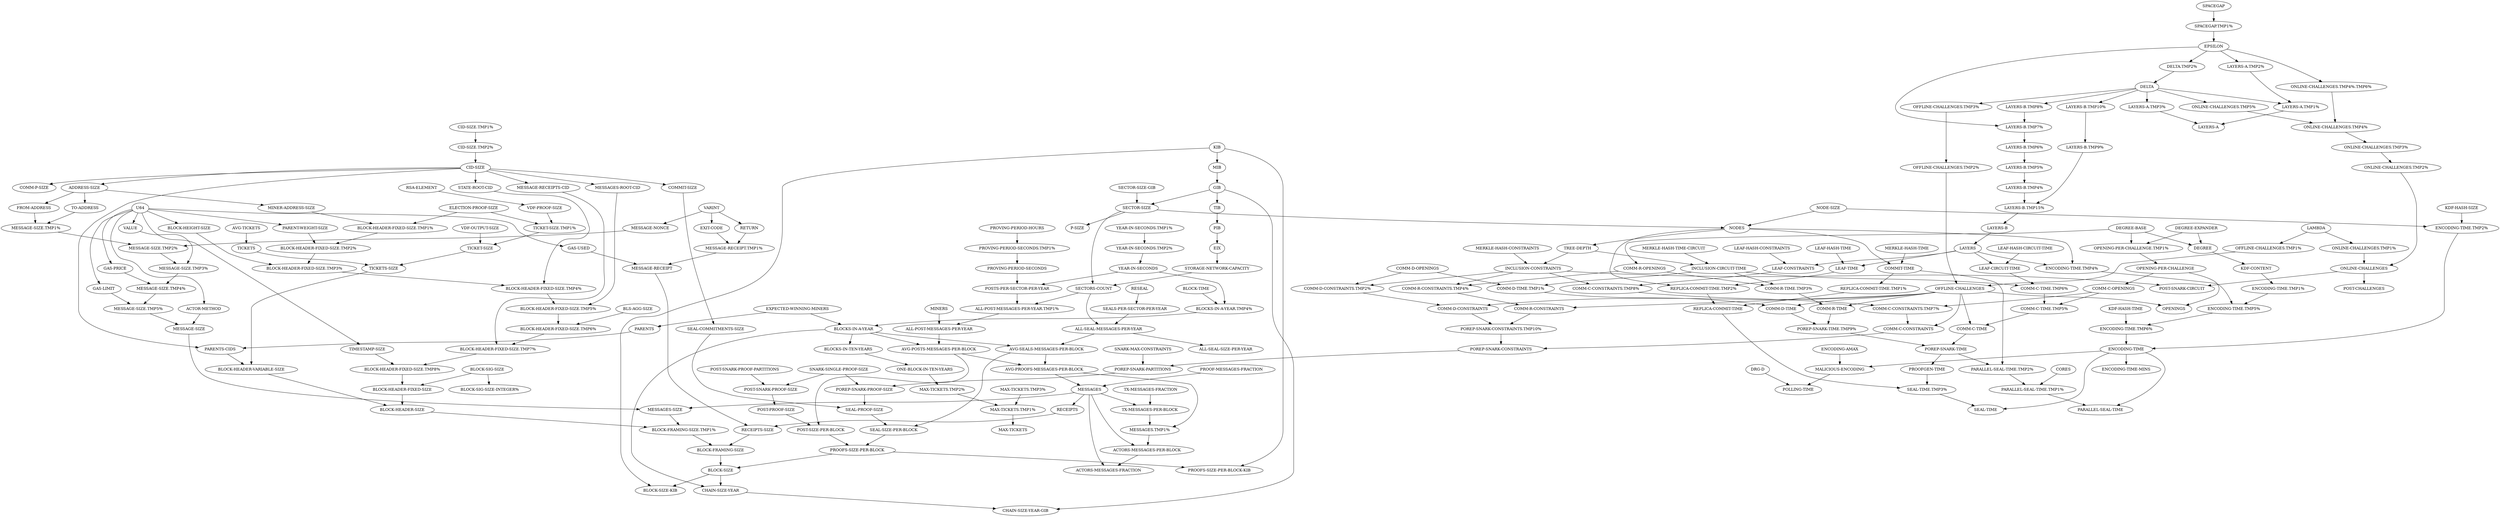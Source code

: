 digraph {
  "224" [label="ACTORS-MESSAGES-FRACTION"];
  "223" [label="ACTORS-MESSAGES-PER-BLOCK"];
  "222" [label="MESSAGES.TMP1%"];
  "221" [label="TX-MESSAGES-FRACTION"];
  "220" [label="TX-MESSAGES-PER-BLOCK"];
  "219" [label="BLOCK-SIZE-KIB"];
  "218" [label="CHAIN-SIZE-YEAR-GIB"];
  "217" [label="CHAIN-SIZE-YEAR"];
  "216" [label="BLOCK-SIZE"];
  "215" [label="BLOCK-FRAMING-SIZE"];
  "214" [label="RECEIPTS-SIZE"];
  "213" [label="RECEIPTS"];
  "212" [label="BLOCK-FRAMING-SIZE.TMP1%"];
  "211" [label="MESSAGES-SIZE"];
  "210" [label="MESSAGES"];
  "209" [label="PROOF-MESSAGES-FRACTION"];
  "208" [label="PROOFS-SIZE-PER-BLOCK-KIB"];
  "207" [label="PROOFS-SIZE-PER-BLOCK"];
  "206" [label="POST-SIZE-PER-BLOCK"];
  "205" [label="SEAL-SIZE-PER-BLOCK"];
  "204" [label="AVG-PROOFS-MESSAGES-PER-BLOCK"];
  "203" [label="AVG-POSTS-MESSAGES-PER-BLOCK"];
  "202" [label="AVG-SEALS-MESSAGES-PER-BLOCK"];
  "201" [label="ALL-POST-MESSAGES-PER-YEAR"];
  "200" [label="MINERS"];
  "199" [label="ALL-POST-MESSAGES-PER-YEAR.TMP1%"];
  "198" [label="ALL-SEAL-SIZE-PER-YEAR"];
  "197" [label="ALL-SEAL-MESSAGES-PER-YEAR"];
  "196" [label="SECTORS-COUNT"];
  "195" [label="STORAGE-NETWORK-CAPACITY"];
  "194" [label="POSTS-PER-SECTOR-PER-YEAR"];
  "193" [label="SEALS-PER-SECTOR-PER-YEAR"];
  "192" [label="RESEAL"];
  "191" [label="PROVING-PERIOD-SECONDS"];
  "190" [label="PROVING-PERIOD-SECONDS.TMP1%"];
  "189" [label="PROVING-PERIOD-HOURS"];
  "188" [label="P-SIZE"];
  "187" [label="COMM-P-SIZE"];
  "186" [label="MAX-TICKETS"];
  "185" [label="MAX-TICKETS.TMP3%"];
  "184" [label="MAX-TICKETS.TMP1%"];
  "183" [label="MAX-TICKETS.TMP2%"];
  "182" [label="ONE-BLOCK-IN-TEN-YEARS"];
  "181" [label="BLOCKS-IN-TEN-YEARS"];
  "180" [label="BLOCKS-IN-A-YEAR"];
  "179" [label="BLOCKS-IN-A-YEAR.TMP4%"];
  "178" [label="BLOCK-TIME"];
  "177" [label="BLOCK-HEADER-SIZE"];
  "176" [label="BLOCK-HEADER-VARIABLE-SIZE"];
  "175" [label="TICKETS-SIZE"];
  "174" [label="TICKETS"];
  "173" [label="AVG-TICKETS"];
  "172" [label="POST-PROOF-SIZE"];
  "171" [label="POST-SNARK-PROOF-PARTITIONS"];
  "170" [label="POST-SNARK-PROOF-SIZE"];
  "169" [label="POST-SNARK-CIRCUIT"];
  "168" [label="POST-CHALLENGES"];
  "167" [label="PARALLEL-SEAL-TIME"];
  "166" [label="PARALLEL-SEAL-TIME.TMP1%"];
  "165" [label="CORES"];
  "164" [label="PARALLEL-SEAL-TIME.TMP2%"];
  "163" [label="SEAL-TIME"];
  "162" [label="SEAL-TIME.TMP3%"];
  "161" [label="SEAL-PROOF-SIZE"];
  "160" [label="PROOFGEN-TIME"];
  "159" [label="SNARK-SINGLE-PROOF-SIZE"];
  "158" [label="POREP-SNARK-PROOF-SIZE"];
  "157" [label="POREP-SNARK-PARTITIONS"];
  "156" [label="SNARK-MAX-CONSTRAINTS"];
  "155" [label="POREP-SNARK-CONSTRAINTS"];
  "154" [label="POREP-SNARK-TIME"];
  "153" [label="COMM-C-CONSTRAINTS"];
  "152" [label="COMM-C-CONSTRAINTS.TMP7%"];
  "151" [label="COMM-C-TIME"];
  "150" [label="COMM-C-TIME.TMP5%"];
  "149" [label="COMM-C-OPENINGS"];
  "148" [label="OPENINGS"];
  "147" [label="OPENING-PER-CHALLENGE"];
  "146" [label="OPENING-PER-CHALLENGE.TMP1%"];
  "145" [label="ONLINE-CHALLENGES"];
  "144" [label="ONLINE-CHALLENGES.TMP2%"];
  "143" [label="ONLINE-CHALLENGES.TMP3%"];
  "142" [label="ONLINE-CHALLENGES.TMP4%"];
  "141" [label="ONLINE-CHALLENGES.TMP4%.TMP6%"];
  "140" [label="ONLINE-CHALLENGES.TMP5%"];
  "139" [label="ONLINE-CHALLENGES.TMP1%"];
  "138" [label="POREP-SNARK-CONSTRAINTS.TMP10%"];
  "137" [label="POREP-SNARK-TIME.TMP9%"];
  "136" [label="COMM-R-CONSTRAINTS"];
  "135" [label="COMM-R-TIME"];
  "134" [label="COMM-D-CONSTRAINTS"];
  "133" [label="COMM-D-TIME"];
  "132" [label="OFFLINE-CHALLENGES"];
  "131" [label="OFFLINE-CHALLENGES.TMP2%"];
  "130" [label="OFFLINE-CHALLENGES.TMP3%"];
  "129" [label="OFFLINE-CHALLENGES.TMP1%"];
  "128" [label="LAMBDA"];
  "127" [label="COMM-C-CONSTRAINTS.TMP8%"];
  "126" [label="COMM-C-TIME.TMP6%"];
  "125" [label="REPLICA-COMMIT-TIME"];
  "124" [label="REPLICA-COMMIT-TIME.TMP2%"];
  "123" [label="LEAF-HASH-TIME"];
  "122" [label="LEAF-TIME"];
  "121" [label="LEAF-HASH-CIRCUIT-TIME"];
  "120" [label="LEAF-CIRCUIT-TIME"];
  "119" [label="LEAF-HASH-CONSTRAINTS"];
  "118" [label="LEAF-CONSTRAINTS"];
  "117" [label="POLLING-TIME"];
  "116" [label="DRG-D"];
  "115" [label="MALICIOUS-ENCODING"];
  "114" [label="ENCODING-AMAX"];
  "113" [label="ENCODING-TIME-MINS"];
  "112" [label="ENCODING-TIME"];
  "111" [label="ENCODING-TIME.TMP6%"];
  "110" [label="KDF-HASH-TIME"];
  "109" [label="ENCODING-TIME.TMP5%"];
  "108" [label="ENCODING-TIME.TMP4%"];
  "107" [label="LAYERS"];
  "106" [label="LAYERS-B"];
  "105" [label="LAYERS-B.TMP15%"];
  "104" [label="LAYERS-B.TMP9%"];
  "103" [label="LAYERS-B.TMP10%"];
  "102" [label="LAYERS-B.TMP4%"];
  "101" [label="LAYERS-B.TMP5%"];
  "100" [label="LAYERS-B.TMP6%"];
  "99" [label="LAYERS-B.TMP7%"];
  "98" [label="LAYERS-B.TMP8%"];
  "97" [label="LAYERS-A"];
  "96" [label="LAYERS-A.TMP3%"];
  "95" [label="LAYERS-A.TMP1%"];
  "94" [label="DELTA"];
  "93" [label="DELTA.TMP2%"];
  "92" [label="LAYERS-A.TMP2%"];
  "91" [label="EPSILON"];
  "90" [label="SPACEGAP.TMP1%"];
  "89" [label="SPACEGAP"];
  "88" [label="COMM-R-CONSTRAINTS.TMP4%"];
  "87" [label="COMM-R-TIME.TMP3%"];
  "86" [label="COMM-R-OPENINGS"];
  "85" [label="COMM-D-CONSTRAINTS.TMP2%"];
  "84" [label="COMM-D-TIME.TMP1%"];
  "83" [label="COMM-D-OPENINGS"];
  "82" [label="REPLICA-COMMIT-TIME.TMP1%"];
  "81" [label="MERKLE-HASH-TIME"];
  "80" [label="COMMIT-TIME"];
  "79" [label="MERKLE-HASH-CONSTRAINTS"];
  "78" [label="INCLUSION-CONSTRAINTS"];
  "77" [label="MERKLE-HASH-TIME-CIRCUIT"];
  "76" [label="INCLUSION-CIRCUIT-TIME"];
  "75" [label="TREE-DEPTH"];
  "74" [label="SEAL-COMMITMENTS-SIZE"];
  "73" [label="COMMIT-SIZE"];
  "72" [label="KDF-HASH-SIZE"];
  "71" [label="ENCODING-TIME.TMP2%"];
  "70" [label="ENCODING-TIME.TMP1%"];
  "69" [label="KDF-CONTENT"];
  "68" [label="NODES"];
  "67" [label="NODE-SIZE"];
  "66" [label="SECTOR-SIZE-GIB"];
  "65" [label="SECTOR-SIZE"];
  "64" [label="DEGREE-EXPANDER"];
  "63" [label="DEGREE"];
  "62" [label="DEGREE-BASE"];
  "61" [label="TICKET-SIZE"];
  "60" [label="VDF-OUTPUT-SIZE"];
  "59" [label="TICKET-SIZE.TMP1%"];
  "58" [label="VDF-PROOF-SIZE"];
  "57" [label="RSA-ELEMENT"];
  "56" [label="BLOCK-SIG-SIZE-INTEGER%"];
  "55" [label="BLOCK-HEADER-FIXED-SIZE"];
  "54" [label="BLOCK-SIG-SIZE"];
  "53" [label="BLOCK-HEADER-FIXED-SIZE.TMP8%"];
  "52" [label="TIMESTAMP-SIZE"];
  "51" [label="BLOCK-HEADER-FIXED-SIZE.TMP7%"];
  "50" [label="BLOCK-HEADER-FIXED-SIZE.TMP6%"];
  "49" [label="BLS-AGG-SIZE"];
  "48" [label="PARENTS-CIDS"];
  "47" [label="PARENTS"];
  "46" [label="EXPECTED-WINNING-MINERS"];
  "45" [label="BLOCK-HEADER-FIXED-SIZE.TMP5%"];
  "44" [label="BLOCK-HEADER-FIXED-SIZE.TMP4%"];
  "43" [label="BLOCK-HEADER-FIXED-SIZE.TMP3%"];
  "42" [label="BLOCK-HEADER-FIXED-SIZE.TMP2%"];
  "41" [label="ELECTION-PROOF-SIZE"];
  "40" [label="BLOCK-HEADER-FIXED-SIZE.TMP1%"];
  "39" [label="MINER-ADDRESS-SIZE"];
  "38" [label="BLOCK-HEIGHT-SIZE"];
  "37" [label="PARENT-WEIGHT-SIZE"];
  "36" [label="STATE-ROOT-CID"];
  "35" [label="MESSAGE-RECEIPT"];
  "34" [label="GAS-USED"];
  "33" [label="MESSAGE-RECEIPT.TMP1%"];
  "32" [label="RETURN"];
  "31" [label="EXIT-CODE"];
  "30" [label="MESSAGE-RECEIPTS-CID"];
  "29" [label="MESSAGE-SIZE"];
  "28" [label="ACTOR-METHOD"];
  "27" [label="MESSAGE-SIZE.TMP5%"];
  "26" [label="GAS-LIMIT"];
  "25" [label="MESSAGE-SIZE.TMP4%"];
  "24" [label="GAS-PRICE"];
  "23" [label="MESSAGE-SIZE.TMP3%"];
  "22" [label="VALUE"];
  "21" [label="U64"];
  "20" [label="MESSAGE-SIZE.TMP2%"];
  "19" [label="MESSAGE-NONCE"];
  "18" [label="VARINT"];
  "17" [label="MESSAGE-SIZE.TMP1%"];
  "16" [label="FROM-ADDRESS"];
  "15" [label="TO-ADDRESS"];
  "14" [label="MESSAGES-ROOT-CID"];
  "13" [label="ADDRESS-SIZE"];
  "12" [label="YEAR-IN-SECONDS"];
  "11" [label="YEAR-IN-SECONDS.TMP2%"];
  "10" [label="YEAR-IN-SECONDS.TMP1%"];
  "9" [label="EIX"];
  "8" [label="PIB"];
  "7" [label="TIB"];
  "6" [label="GIB"];
  "5" [label="MIB"];
  "4" [label="KIB"];
  "3" [label="CID-SIZE"];
  "2" [label="CID-SIZE.TMP2%"];
  "1" [label="CID-SIZE.TMP1%"];
  "223" -> "224"[];
  "210" -> "224"[];
  "222" -> "223"[];
  "210" -> "223"[];
  "204" -> "222"[];
  "220" -> "222"[];
  "221" -> "220"[];
  "210" -> "220"[];
  "216" -> "219"[];
  "4" -> "219"[];
  "217" -> "218"[];
  "6" -> "218"[];
  "180" -> "217"[];
  "216" -> "217"[];
  "207" -> "216"[];
  "215" -> "216"[];
  "212" -> "215"[];
  "214" -> "215"[];
  "35" -> "214"[];
  "213" -> "214"[];
  "210" -> "213"[];
  "177" -> "212"[];
  "211" -> "212"[];
  "29" -> "211"[];
  "210" -> "211"[];
  "204" -> "210"[];
  "209" -> "210"[];
  "207" -> "208"[];
  "4" -> "208"[];
  "205" -> "207"[];
  "206" -> "207"[];
  "203" -> "206"[];
  "172" -> "206"[];
  "202" -> "205"[];
  "161" -> "205"[];
  "202" -> "204"[];
  "203" -> "204"[];
  "201" -> "203"[];
  "180" -> "203"[];
  "197" -> "202"[];
  "180" -> "202"[];
  "199" -> "201"[];
  "200" -> "201"[];
  "194" -> "199"[];
  "196" -> "199"[];
  "197" -> "198"[];
  "193" -> "197"[];
  "196" -> "197"[];
  "195" -> "196"[];
  "65" -> "196"[];
  "9" -> "195"[];
  "191" -> "194"[];
  "12" -> "194"[];
  "192" -> "193"[];
  "190" -> "191"[];
  "189" -> "190"[];
  "65" -> "188"[];
  "3" -> "187"[];
  "184" -> "186"[];
  "185" -> "184"[];
  "183" -> "184"[];
  "182" -> "183"[];
  "181" -> "182"[];
  "180" -> "181"[];
  "46" -> "180"[];
  "179" -> "180"[];
  "12" -> "179"[];
  "178" -> "179"[];
  "176" -> "177"[];
  "55" -> "177"[];
  "175" -> "176"[];
  "48" -> "176"[];
  "61" -> "175"[];
  "174" -> "175"[];
  "173" -> "174"[];
  "170" -> "172"[];
  "171" -> "170"[];
  "159" -> "170"[];
  "78" -> "169"[];
  "145" -> "169"[];
  "145" -> "168"[];
  "166" -> "167"[];
  "112" -> "167"[];
  "164" -> "166"[];
  "165" -> "166"[];
  "154" -> "164"[];
  "80" -> "164"[];
  "162" -> "163"[];
  "112" -> "163"[];
  "125" -> "162"[];
  "160" -> "162"[];
  "158" -> "161"[];
  "74" -> "161"[];
  "154" -> "160"[];
  "159" -> "158"[];
  "157" -> "158"[];
  "155" -> "157"[];
  "156" -> "157"[];
  "138" -> "155"[];
  "153" -> "155"[];
  "137" -> "154"[];
  "151" -> "154"[];
  "152" -> "153"[];
  "132" -> "153"[];
  "127" -> "152"[];
  "149" -> "152"[];
  "132" -> "151"[];
  "150" -> "151"[];
  "126" -> "150"[];
  "149" -> "150"[];
  "147" -> "149"[];
  "147" -> "148"[];
  "132" -> "148"[];
  "146" -> "147"[];
  "64" -> "146"[];
  "62" -> "146"[];
  "144" -> "145"[];
  "139" -> "145"[];
  "143" -> "144"[];
  "142" -> "143"[];
  "141" -> "142"[];
  "140" -> "142"[];
  "91" -> "141"[];
  "94" -> "140"[];
  "128" -> "139"[];
  "136" -> "138"[];
  "134" -> "138"[];
  "135" -> "137"[];
  "133" -> "137"[];
  "88" -> "136"[];
  "132" -> "136"[];
  "132" -> "135"[];
  "87" -> "135"[];
  "85" -> "134"[];
  "132" -> "134"[];
  "132" -> "133"[];
  "84" -> "133"[];
  "131" -> "132"[];
  "129" -> "132"[];
  "130" -> "131"[];
  "94" -> "130"[];
  "128" -> "129"[];
  "78" -> "127"[];
  "118" -> "127"[];
  "76" -> "126"[];
  "120" -> "126"[];
  "124" -> "125"[];
  "82" -> "125"[];
  "122" -> "124"[];
  "68" -> "124"[];
  "123" -> "122"[];
  "107" -> "122"[];
  "121" -> "120"[];
  "107" -> "120"[];
  "119" -> "118"[];
  "107" -> "118"[];
  "115" -> "117"[];
  "116" -> "117"[];
  "112" -> "115"[];
  "114" -> "115"[];
  "112" -> "113"[];
  "111" -> "112"[];
  "71" -> "112"[];
  "109" -> "111"[];
  "110" -> "111"[];
  "108" -> "109"[];
  "70" -> "109"[];
  "107" -> "108"[];
  "68" -> "108"[];
  "106" -> "107"[];
  "105" -> "106"[];
  "104" -> "105"[];
  "102" -> "105"[];
  "103" -> "104"[];
  "94" -> "103"[];
  "101" -> "102"[];
  "100" -> "101"[];
  "99" -> "100"[];
  "98" -> "99"[];
  "91" -> "99"[];
  "94" -> "98"[];
  "96" -> "97"[];
  "95" -> "97"[];
  "94" -> "96"[];
  "92" -> "95"[];
  "94" -> "95"[];
  "93" -> "94"[];
  "91" -> "93"[];
  "91" -> "92"[];
  "90" -> "91"[];
  "89" -> "90"[];
  "78" -> "88"[];
  "86" -> "88"[];
  "76" -> "87"[];
  "86" -> "87"[];
  "62" -> "86"[];
  "78" -> "85"[];
  "83" -> "85"[];
  "76" -> "84"[];
  "83" -> "84"[];
  "80" -> "82"[];
  "81" -> "80"[];
  "68" -> "80"[];
  "79" -> "78"[];
  "75" -> "78"[];
  "77" -> "76"[];
  "75" -> "76"[];
  "68" -> "75"[];
  "73" -> "74"[];
  "3" -> "73"[];
  "72" -> "71"[];
  "67" -> "71"[];
  "69" -> "70"[];
  "63" -> "69"[];
  "65" -> "68"[];
  "67" -> "68"[];
  "66" -> "65"[];
  "6" -> "65"[];
  "64" -> "63"[];
  "62" -> "63"[];
  "59" -> "61"[];
  "60" -> "61"[];
  "41" -> "59"[];
  "58" -> "59"[];
  "57" -> "58"[];
  "54" -> "56"[];
  "53" -> "55"[];
  "54" -> "55"[];
  "51" -> "53"[];
  "52" -> "53"[];
  "21" -> "52"[];
  "50" -> "51"[];
  "30" -> "51"[];
  "45" -> "50"[];
  "49" -> "50"[];
  "3" -> "48"[];
  "47" -> "48"[];
  "46" -> "47"[];
  "44" -> "45"[];
  "14" -> "45"[];
  "43" -> "44"[];
  "36" -> "44"[];
  "42" -> "43"[];
  "38" -> "43"[];
  "40" -> "42"[];
  "37" -> "42"[];
  "41" -> "40"[];
  "39" -> "40"[];
  "13" -> "39"[];
  "21" -> "38"[];
  "21" -> "37"[];
  "3" -> "36"[];
  "33" -> "35"[];
  "34" -> "35"[];
  "21" -> "34"[];
  "31" -> "33"[];
  "32" -> "33"[];
  "18" -> "32"[];
  "18" -> "31"[];
  "3" -> "30"[];
  "27" -> "29"[];
  "28" -> "29"[];
  "21" -> "28"[];
  "25" -> "27"[];
  "26" -> "27"[];
  "21" -> "26"[];
  "23" -> "25"[];
  "24" -> "25"[];
  "21" -> "24"[];
  "20" -> "23"[];
  "22" -> "23"[];
  "21" -> "22"[];
  "17" -> "20"[];
  "19" -> "20"[];
  "18" -> "19"[];
  "16" -> "17"[];
  "15" -> "17"[];
  "13" -> "16"[];
  "13" -> "15"[];
  "3" -> "14"[];
  "3" -> "13"[];
  "11" -> "12"[];
  "10" -> "11"[];
  "8" -> "9"[];
  "7" -> "8"[];
  "6" -> "7"[];
  "5" -> "6"[];
  "4" -> "5"[];
  "2" -> "3"[];
  "1" -> "2"[];
}
